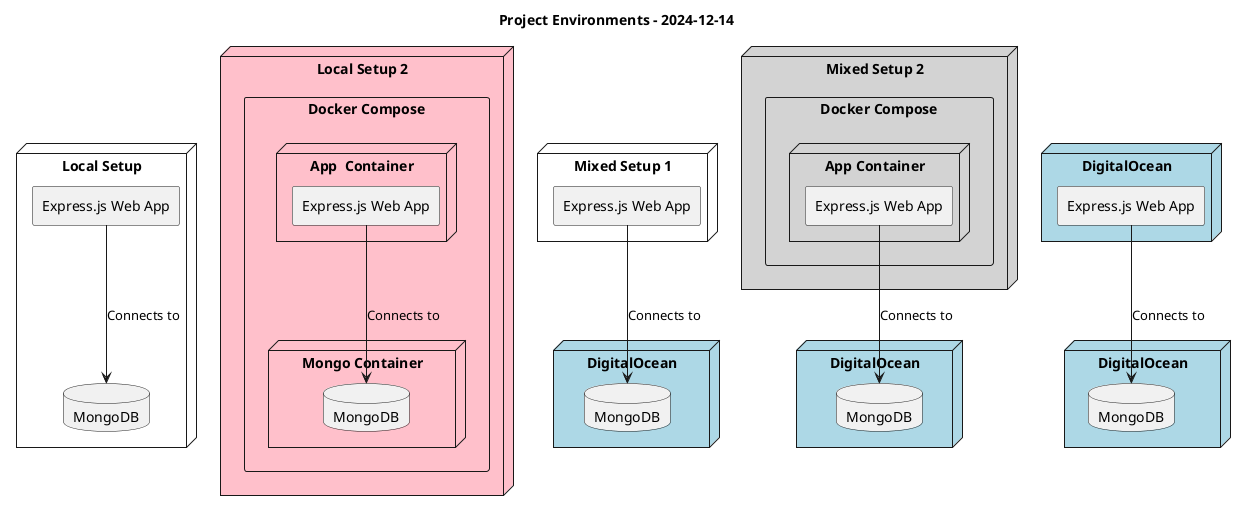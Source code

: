 @startuml
title Project Environments - 2024-12-14
skinparam componentStyle rectangle

node "Local Setup" {
  component "Express.js Web App" as ExpressLocal1
  database "MongoDB" as MongoLocal
  ExpressLocal1 --> MongoLocal : "Connects to"
}

node "Local Setup 2" #pink {
  component "Docker Compose" as compose1 {
    node "App  Container" as appContainer1 {
      component "Express.js Web App" as ExpressDockerLocal
    }
    node "Mongo Container" {
      database "MongoDB" as MongoDockerLocal
    }
  }
  ExpressDockerLocal --> MongoDockerLocal : "Connects to"
}

node "Mixed Setup 1" {
  component "Express.js Web App" as ExpressLocal2
}
node "DigitalOcean" as mongoServer1 #lightblue {
  database "MongoDB" as MongoManagedRemote1
}
ExpressLocal2 --> MongoManagedRemote1 : "Connects to"

node "Mixed Setup 2" #lightgrey {
  component "Docker Compose" as compose2 {
    node "App Container" {
      component "Express.js Web App" as ExpressDockerRemote
    }
  }
}
node "DigitalOcean" as mongoServer2 #lightblue {
  database "MongoDB" as MongoManagedRemote2
}
ExpressDockerRemote --> MongoManagedRemote2 : "Connects to"


node "DigitalOcean" as remoteServer3 #lightblue {
  component "Express.js Web App" as ExpressRemote
}
node "DigitalOcean" as mongoServer3 #lightblue {
  database "MongoDB" as MongoManagedServer3
}
ExpressRemote --> MongoManagedServer3 : "Connects to" 

@enduml